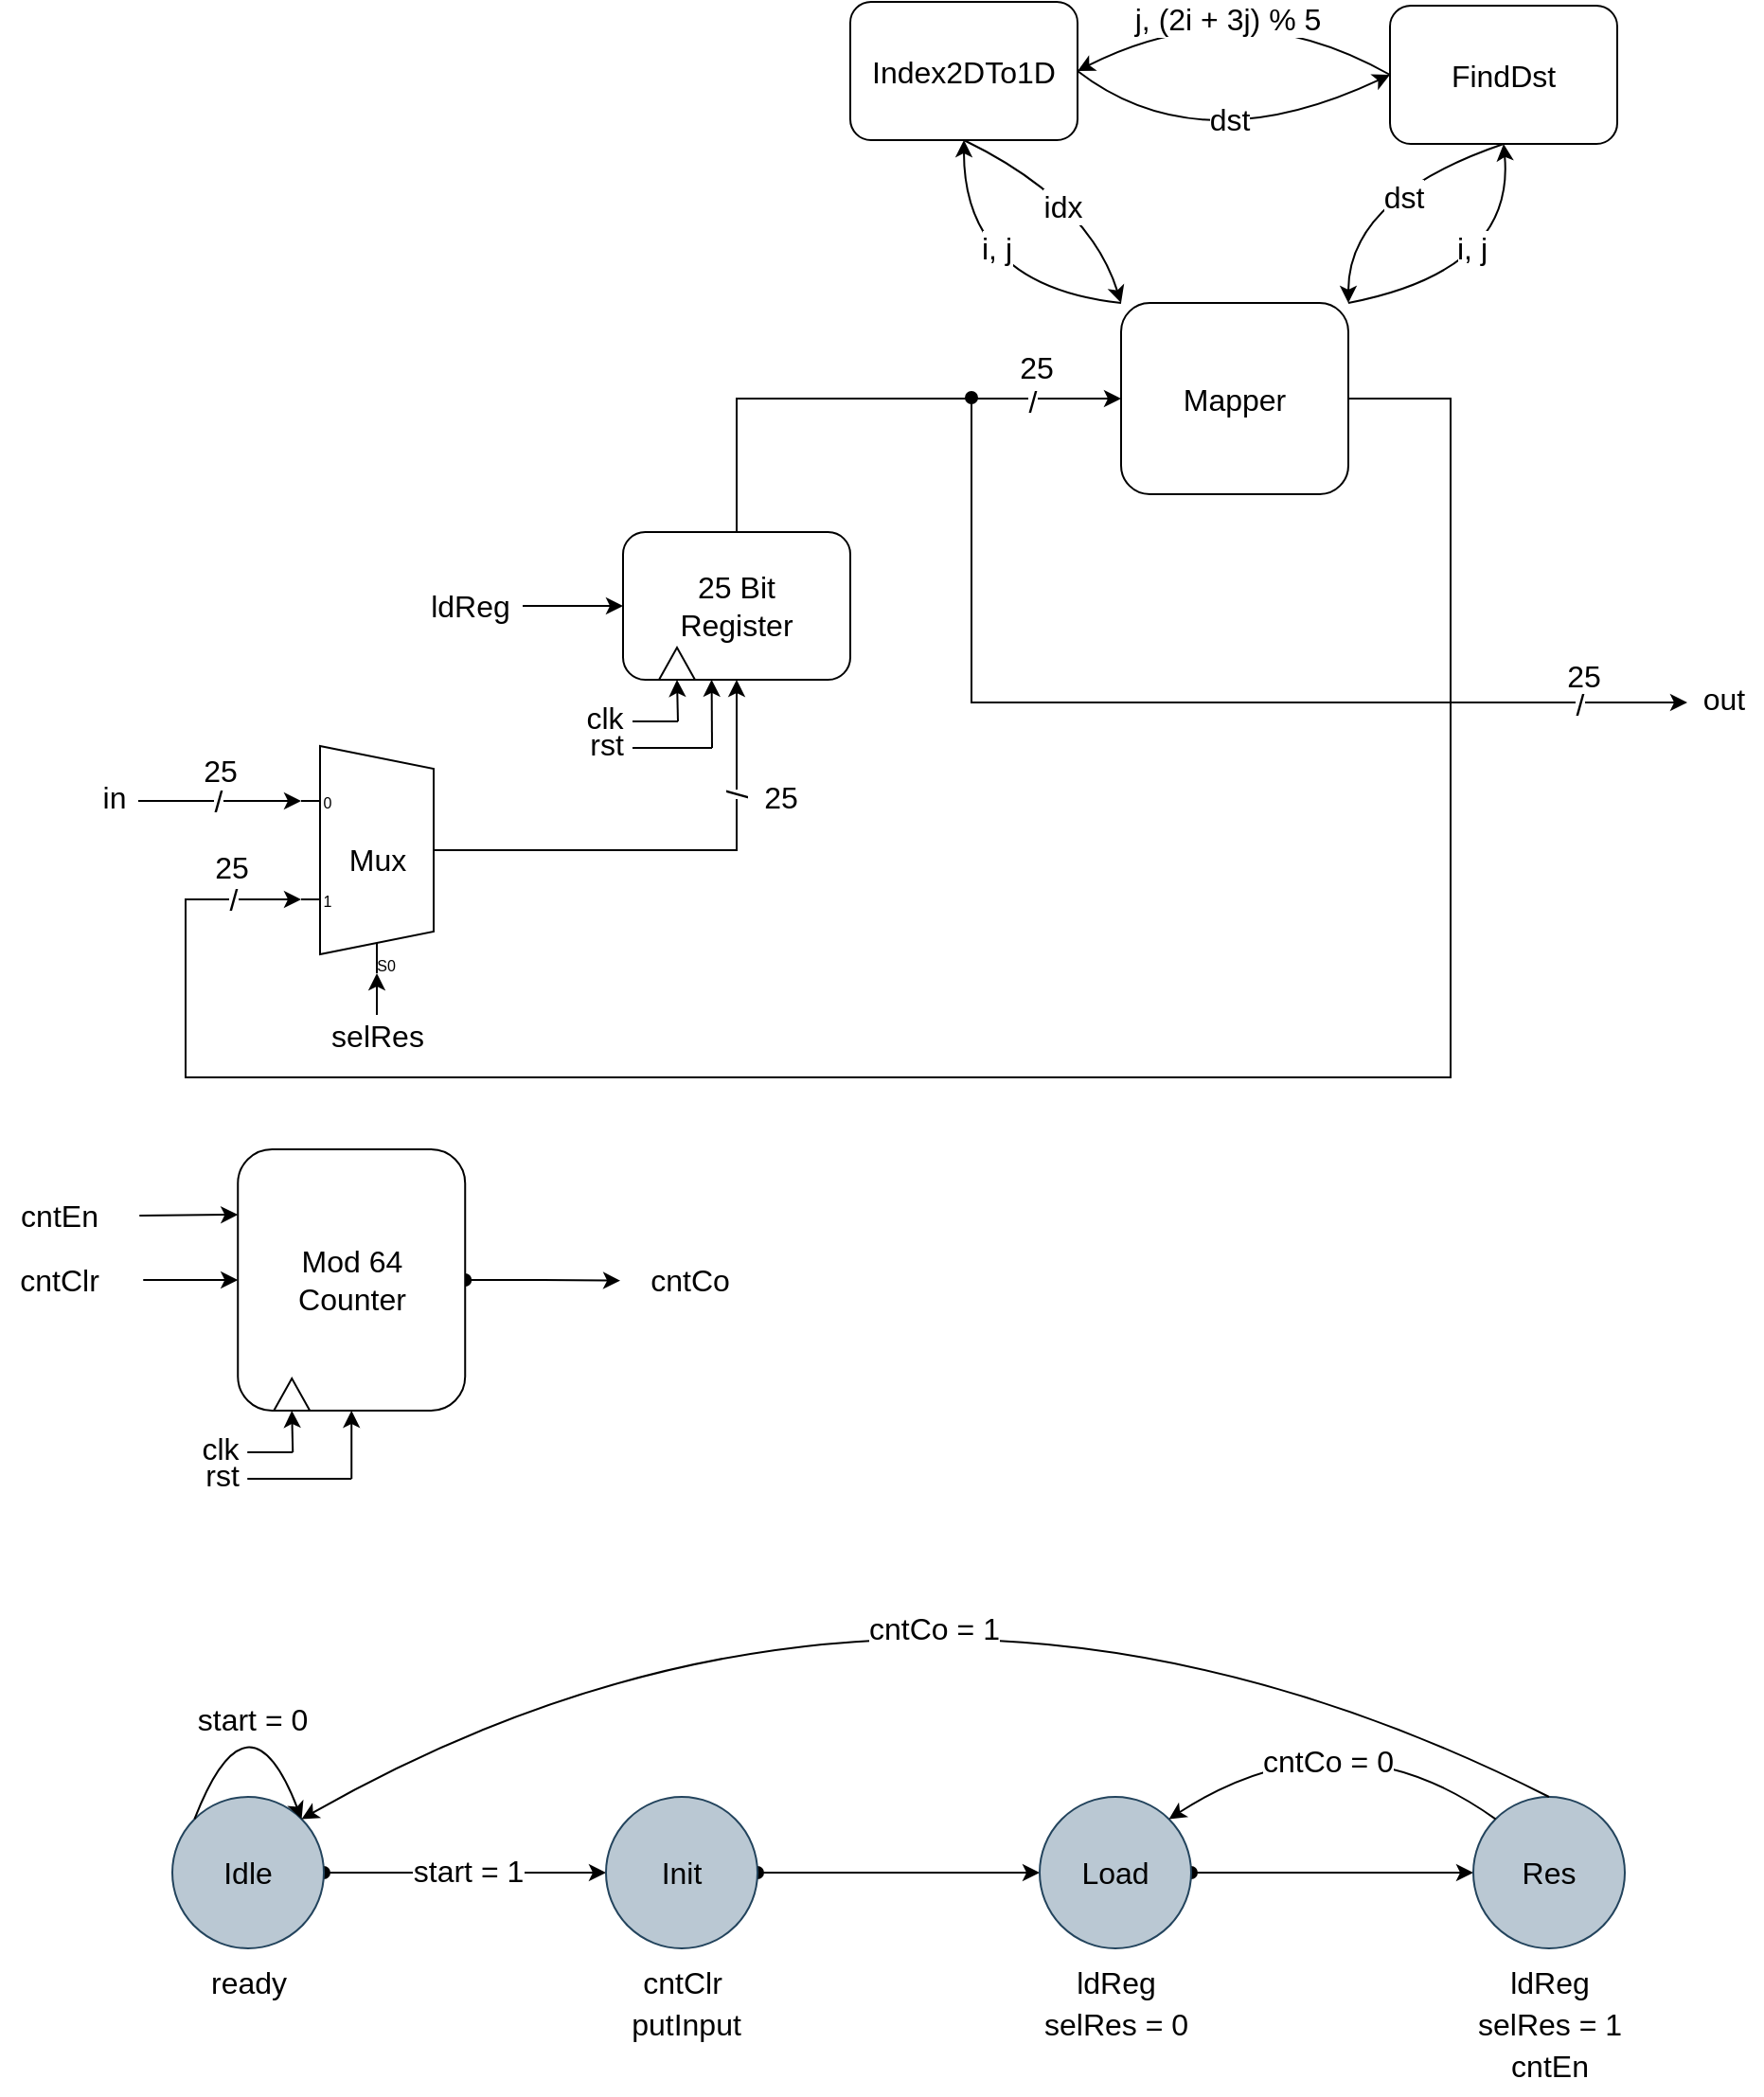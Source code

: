 <mxfile version="20.8.10" type="device"><diagram name="Page-1" id="tphvAxMxWx3iUPVhw0sr"><mxGraphModel dx="1235" dy="731" grid="0" gridSize="10" guides="1" tooltips="1" connect="1" arrows="1" fold="1" page="1" pageScale="1" pageWidth="1100" pageHeight="1700" math="1" shadow="0"><root><mxCell id="0"/><mxCell id="1" parent="0"/><mxCell id="GRR2Wr70TwKXzPDTEdlM-90" style="edgeStyle=orthogonalEdgeStyle;rounded=0;orthogonalLoop=1;jettySize=auto;html=1;exitX=1;exitY=0.5;exitDx=0;exitDy=0;entryX=0;entryY=0.5;entryDx=0;entryDy=0;fontSize=16;startArrow=oval;startFill=1;endArrow=classic;endFill=1;endSize=6;" edge="1" parent="1" source="pJQEHrgMulMxvRUhCJdg-72" target="GRR2Wr70TwKXzPDTEdlM-89"><mxGeometry relative="1" as="geometry"/></mxCell><mxCell id="GRR2Wr70TwKXzPDTEdlM-91" value="start = 1" style="edgeLabel;html=1;align=center;verticalAlign=middle;resizable=0;points=[];fontSize=16;" vertex="1" connectable="0" parent="GRR2Wr70TwKXzPDTEdlM-90"><mxGeometry x="0.181" y="-2" relative="1" as="geometry"><mxPoint x="-12" y="-3" as="offset"/></mxGeometry></mxCell><mxCell id="pJQEHrgMulMxvRUhCJdg-72" value="Idle" style="ellipse;whiteSpace=wrap;html=1;aspect=fixed;fontSize=16;fillColor=#bac8d3;strokeColor=#23445d;" parent="1" vertex="1"><mxGeometry x="168" y="976" width="80" height="80" as="geometry"/></mxCell><mxCell id="GRR2Wr70TwKXzPDTEdlM-34" style="edgeStyle=orthogonalEdgeStyle;rounded=0;orthogonalLoop=1;jettySize=auto;html=1;exitX=1;exitY=0.5;exitDx=0;exitDy=-5;exitPerimeter=0;entryX=0.5;entryY=1;entryDx=0;entryDy=0;fontSize=16;endArrow=classic;endFill=1;endSize=6;" edge="1" parent="1" source="GRR2Wr70TwKXzPDTEdlM-14" target="GRR2Wr70TwKXzPDTEdlM-21"><mxGeometry relative="1" as="geometry"/></mxCell><mxCell id="GRR2Wr70TwKXzPDTEdlM-35" value="/" style="edgeLabel;html=1;align=center;verticalAlign=middle;resizable=0;points=[];fontSize=16;rotation=90;" vertex="1" connectable="0" parent="GRR2Wr70TwKXzPDTEdlM-34"><mxGeometry x="0.506" y="-1" relative="1" as="geometry"><mxPoint as="offset"/></mxGeometry></mxCell><mxCell id="GRR2Wr70TwKXzPDTEdlM-14" value="Mux" style="shadow=0;dashed=0;align=center;html=1;strokeWidth=1;shape=mxgraph.electrical.abstract.mux2;labelBackgroundColor=default;fontSize=16;" vertex="1" parent="1"><mxGeometry x="236" y="421" width="80" height="120" as="geometry"/></mxCell><mxCell id="GRR2Wr70TwKXzPDTEdlM-15" value="" style="endArrow=classic;html=1;rounded=0;fontSize=16;endSize=6;entryX=0.375;entryY=1;entryDx=10;entryDy=0;entryPerimeter=0;" edge="1" parent="1" target="GRR2Wr70TwKXzPDTEdlM-14"><mxGeometry width="50" height="50" relative="1" as="geometry"><mxPoint x="276" y="563" as="sourcePoint"/><mxPoint x="470" y="540" as="targetPoint"/></mxGeometry></mxCell><mxCell id="GRR2Wr70TwKXzPDTEdlM-16" value="selRes" style="text;html=1;align=center;verticalAlign=middle;resizable=0;points=[];autosize=1;strokeColor=none;fillColor=none;fontSize=16;" vertex="1" parent="1"><mxGeometry x="242.5" y="558" width="67" height="31" as="geometry"/></mxCell><mxCell id="GRR2Wr70TwKXzPDTEdlM-17" value="" style="endArrow=classic;html=1;rounded=0;fontSize=16;endSize=6;entryX=0;entryY=0.217;entryDx=0;entryDy=3;entryPerimeter=0;" edge="1" parent="1" target="GRR2Wr70TwKXzPDTEdlM-14"><mxGeometry width="50" height="50" relative="1" as="geometry"><mxPoint x="150" y="450" as="sourcePoint"/><mxPoint x="261" y="438" as="targetPoint"/></mxGeometry></mxCell><mxCell id="GRR2Wr70TwKXzPDTEdlM-18" value="/" style="edgeLabel;html=1;align=center;verticalAlign=middle;resizable=0;points=[];fontSize=16;" vertex="1" connectable="0" parent="GRR2Wr70TwKXzPDTEdlM-17"><mxGeometry x="0.205" y="-2" relative="1" as="geometry"><mxPoint x="-10" y="-2" as="offset"/></mxGeometry></mxCell><mxCell id="GRR2Wr70TwKXzPDTEdlM-19" value="25" style="text;html=1;align=center;verticalAlign=middle;resizable=0;points=[];autosize=1;strokeColor=none;fillColor=none;fontSize=16;" vertex="1" parent="1"><mxGeometry x="175" y="418" width="36" height="31" as="geometry"/></mxCell><mxCell id="GRR2Wr70TwKXzPDTEdlM-20" value="in" style="text;html=1;align=center;verticalAlign=middle;resizable=0;points=[];autosize=1;strokeColor=none;fillColor=none;fontSize=16;" vertex="1" parent="1"><mxGeometry x="122" y="432" width="30" height="31" as="geometry"/></mxCell><mxCell id="GRR2Wr70TwKXzPDTEdlM-41" style="edgeStyle=orthogonalEdgeStyle;rounded=0;orthogonalLoop=1;jettySize=auto;html=1;exitX=0.5;exitY=0;exitDx=0;exitDy=0;entryX=0;entryY=0.5;entryDx=0;entryDy=0;fontSize=16;endArrow=classic;endFill=1;endSize=6;" edge="1" parent="1" source="GRR2Wr70TwKXzPDTEdlM-21" target="GRR2Wr70TwKXzPDTEdlM-39"><mxGeometry relative="1" as="geometry"/></mxCell><mxCell id="GRR2Wr70TwKXzPDTEdlM-42" value="/" style="edgeLabel;html=1;align=center;verticalAlign=middle;resizable=0;points=[];fontSize=16;" vertex="1" connectable="0" parent="GRR2Wr70TwKXzPDTEdlM-41"><mxGeometry x="0.651" y="-1" relative="1" as="geometry"><mxPoint as="offset"/></mxGeometry></mxCell><mxCell id="GRR2Wr70TwKXzPDTEdlM-21" value="&lt;font style=&quot;font-size: 16px;&quot;&gt;25 Bit&lt;br&gt;Register&lt;br&gt;&lt;/font&gt;" style="rounded=1;whiteSpace=wrap;html=1;" vertex="1" parent="1"><mxGeometry x="406" y="308" width="120" height="78" as="geometry"/></mxCell><mxCell id="GRR2Wr70TwKXzPDTEdlM-22" value="" style="triangle;whiteSpace=wrap;html=1;fontSize=16;rotation=-90;" vertex="1" parent="1"><mxGeometry x="426" y="368" width="17" height="19" as="geometry"/></mxCell><mxCell id="GRR2Wr70TwKXzPDTEdlM-23" value="" style="endArrow=classic;html=1;rounded=0;fontSize=16;entryX=0;entryY=0.5;entryDx=0;entryDy=0;" edge="1" parent="1" target="GRR2Wr70TwKXzPDTEdlM-22"><mxGeometry width="50" height="50" relative="1" as="geometry"><mxPoint x="435.0" y="408" as="sourcePoint"/><mxPoint x="664" y="437" as="targetPoint"/></mxGeometry></mxCell><mxCell id="GRR2Wr70TwKXzPDTEdlM-24" value="" style="endArrow=none;html=1;rounded=0;fontSize=16;" edge="1" parent="1"><mxGeometry width="50" height="50" relative="1" as="geometry"><mxPoint x="411" y="408" as="sourcePoint"/><mxPoint x="435.0" y="408" as="targetPoint"/></mxGeometry></mxCell><mxCell id="GRR2Wr70TwKXzPDTEdlM-25" value="" style="endArrow=classic;html=1;rounded=0;fontSize=16;entryX=0.39;entryY=0.999;entryDx=0;entryDy=0;entryPerimeter=0;" edge="1" parent="1" target="GRR2Wr70TwKXzPDTEdlM-21"><mxGeometry width="50" height="50" relative="1" as="geometry"><mxPoint x="453" y="422" as="sourcePoint"/><mxPoint x="459" y="409" as="targetPoint"/></mxGeometry></mxCell><mxCell id="GRR2Wr70TwKXzPDTEdlM-26" value="" style="endArrow=none;html=1;rounded=0;fontSize=16;" edge="1" parent="1"><mxGeometry width="50" height="50" relative="1" as="geometry"><mxPoint x="411" y="422" as="sourcePoint"/><mxPoint x="453" y="422" as="targetPoint"/></mxGeometry></mxCell><mxCell id="GRR2Wr70TwKXzPDTEdlM-27" value="clk" style="text;html=1;align=center;verticalAlign=middle;resizable=0;points=[];autosize=1;strokeColor=none;fillColor=none;fontSize=16;" vertex="1" parent="1"><mxGeometry x="377" y="390" width="38" height="31" as="geometry"/></mxCell><mxCell id="GRR2Wr70TwKXzPDTEdlM-28" value="rst" style="text;html=1;align=center;verticalAlign=middle;resizable=0;points=[];autosize=1;strokeColor=none;fillColor=none;fontSize=16;" vertex="1" parent="1"><mxGeometry x="379" y="404" width="36" height="31" as="geometry"/></mxCell><mxCell id="GRR2Wr70TwKXzPDTEdlM-36" value="25" style="text;html=1;align=center;verticalAlign=middle;resizable=0;points=[];autosize=1;strokeColor=none;fillColor=none;fontSize=16;" vertex="1" parent="1"><mxGeometry x="471" y="432" width="36" height="31" as="geometry"/></mxCell><mxCell id="GRR2Wr70TwKXzPDTEdlM-37" value="" style="endArrow=classic;html=1;rounded=0;fontSize=16;endSize=6;entryX=0;entryY=0.5;entryDx=0;entryDy=0;" edge="1" parent="1" target="GRR2Wr70TwKXzPDTEdlM-21"><mxGeometry width="50" height="50" relative="1" as="geometry"><mxPoint x="353" y="347" as="sourcePoint"/><mxPoint x="647" y="359" as="targetPoint"/></mxGeometry></mxCell><mxCell id="GRR2Wr70TwKXzPDTEdlM-38" value="ldReg" style="text;html=1;align=center;verticalAlign=middle;resizable=0;points=[];autosize=1;strokeColor=none;fillColor=none;fontSize=16;" vertex="1" parent="1"><mxGeometry x="295" y="331.5" width="60" height="31" as="geometry"/></mxCell><mxCell id="GRR2Wr70TwKXzPDTEdlM-59" style="edgeStyle=orthogonalEdgeStyle;rounded=0;orthogonalLoop=1;jettySize=auto;html=1;exitX=1;exitY=0.5;exitDx=0;exitDy=0;entryX=0;entryY=0.65;entryDx=0;entryDy=3;entryPerimeter=0;fontSize=16;endArrow=classic;endFill=1;endSize=6;" edge="1" parent="1" source="GRR2Wr70TwKXzPDTEdlM-39" target="GRR2Wr70TwKXzPDTEdlM-14"><mxGeometry relative="1" as="geometry"><Array as="points"><mxPoint x="843" y="237"/><mxPoint x="843" y="596"/><mxPoint x="175" y="596"/><mxPoint x="175" y="502"/></Array></mxGeometry></mxCell><mxCell id="GRR2Wr70TwKXzPDTEdlM-60" value="/" style="edgeLabel;html=1;align=center;verticalAlign=middle;resizable=0;points=[];fontSize=16;" vertex="1" connectable="0" parent="GRR2Wr70TwKXzPDTEdlM-59"><mxGeometry x="0.931" relative="1" as="geometry"><mxPoint x="6" as="offset"/></mxGeometry></mxCell><mxCell id="GRR2Wr70TwKXzPDTEdlM-39" value="&lt;font style=&quot;font-size: 16px;&quot;&gt;Mapper&lt;br&gt;&lt;/font&gt;" style="rounded=1;whiteSpace=wrap;html=1;" vertex="1" parent="1"><mxGeometry x="669" y="187" width="120" height="101" as="geometry"/></mxCell><mxCell id="GRR2Wr70TwKXzPDTEdlM-43" value="25" style="text;html=1;align=center;verticalAlign=middle;resizable=0;points=[];autosize=1;strokeColor=none;fillColor=none;fontSize=16;" vertex="1" parent="1"><mxGeometry x="606" y="205" width="36" height="31" as="geometry"/></mxCell><mxCell id="GRR2Wr70TwKXzPDTEdlM-44" value="&lt;font style=&quot;font-size: 16px;&quot;&gt;Index2DTo1D&lt;br&gt;&lt;/font&gt;" style="rounded=1;whiteSpace=wrap;html=1;" vertex="1" parent="1"><mxGeometry x="526" y="28" width="120" height="73" as="geometry"/></mxCell><mxCell id="GRR2Wr70TwKXzPDTEdlM-45" value="&lt;font style=&quot;font-size: 16px;&quot;&gt;FindDst&lt;br&gt;&lt;/font&gt;" style="rounded=1;whiteSpace=wrap;html=1;" vertex="1" parent="1"><mxGeometry x="811" y="30" width="120" height="73" as="geometry"/></mxCell><mxCell id="GRR2Wr70TwKXzPDTEdlM-46" value="" style="curved=1;endArrow=classic;html=1;rounded=0;fontSize=16;endSize=6;exitX=1;exitY=0.5;exitDx=0;exitDy=0;entryX=0;entryY=0.5;entryDx=0;entryDy=0;" edge="1" parent="1" source="GRR2Wr70TwKXzPDTEdlM-44" target="GRR2Wr70TwKXzPDTEdlM-45"><mxGeometry width="50" height="50" relative="1" as="geometry"><mxPoint x="597" y="219" as="sourcePoint"/><mxPoint x="647" y="169" as="targetPoint"/><Array as="points"><mxPoint x="710" y="114"/></Array></mxGeometry></mxCell><mxCell id="GRR2Wr70TwKXzPDTEdlM-47" value="dst" style="edgeLabel;html=1;align=center;verticalAlign=middle;resizable=0;points=[];fontSize=16;" vertex="1" connectable="0" parent="GRR2Wr70TwKXzPDTEdlM-46"><mxGeometry x="0.085" y="14" relative="1" as="geometry"><mxPoint y="-2" as="offset"/></mxGeometry></mxCell><mxCell id="GRR2Wr70TwKXzPDTEdlM-48" value="" style="curved=1;endArrow=classic;html=1;rounded=0;fontSize=16;endSize=6;exitX=0;exitY=0.5;exitDx=0;exitDy=0;entryX=1;entryY=0.5;entryDx=0;entryDy=0;" edge="1" parent="1" source="GRR2Wr70TwKXzPDTEdlM-45" target="GRR2Wr70TwKXzPDTEdlM-44"><mxGeometry width="50" height="50" relative="1" as="geometry"><mxPoint x="597" y="219" as="sourcePoint"/><mxPoint x="647" y="169" as="targetPoint"/><Array as="points"><mxPoint x="731" y="21"/></Array></mxGeometry></mxCell><mxCell id="GRR2Wr70TwKXzPDTEdlM-50" value="j, (2i + 3j) % 5" style="edgeLabel;html=1;align=center;verticalAlign=middle;resizable=0;points=[];fontSize=16;" vertex="1" connectable="0" parent="GRR2Wr70TwKXzPDTEdlM-48"><mxGeometry x="-0.122" y="18" relative="1" as="geometry"><mxPoint x="-6" y="-5" as="offset"/></mxGeometry></mxCell><mxCell id="GRR2Wr70TwKXzPDTEdlM-51" value="" style="curved=1;endArrow=classic;html=1;rounded=0;fontSize=16;endSize=6;entryX=0.5;entryY=1;entryDx=0;entryDy=0;exitX=0;exitY=0;exitDx=0;exitDy=0;" edge="1" parent="1" source="GRR2Wr70TwKXzPDTEdlM-39" target="GRR2Wr70TwKXzPDTEdlM-44"><mxGeometry width="50" height="50" relative="1" as="geometry"><mxPoint x="597" y="219" as="sourcePoint"/><mxPoint x="647" y="169" as="targetPoint"/><Array as="points"><mxPoint x="586" y="178"/></Array></mxGeometry></mxCell><mxCell id="GRR2Wr70TwKXzPDTEdlM-52" value="i, j" style="edgeLabel;html=1;align=center;verticalAlign=middle;resizable=0;points=[];fontSize=16;" vertex="1" connectable="0" parent="GRR2Wr70TwKXzPDTEdlM-51"><mxGeometry x="0.277" y="-15" relative="1" as="geometry"><mxPoint x="2" y="-1" as="offset"/></mxGeometry></mxCell><mxCell id="GRR2Wr70TwKXzPDTEdlM-53" value="" style="curved=1;endArrow=classic;html=1;rounded=0;fontSize=16;endSize=6;exitX=1;exitY=0;exitDx=0;exitDy=0;entryX=0.5;entryY=1;entryDx=0;entryDy=0;" edge="1" parent="1" source="GRR2Wr70TwKXzPDTEdlM-39" target="GRR2Wr70TwKXzPDTEdlM-45"><mxGeometry width="50" height="50" relative="1" as="geometry"><mxPoint x="597" y="219" as="sourcePoint"/><mxPoint x="647" y="169" as="targetPoint"/><Array as="points"><mxPoint x="877" y="170"/></Array></mxGeometry></mxCell><mxCell id="GRR2Wr70TwKXzPDTEdlM-54" value="i, j" style="edgeLabel;html=1;align=center;verticalAlign=middle;resizable=0;points=[];fontSize=16;" vertex="1" connectable="0" parent="GRR2Wr70TwKXzPDTEdlM-53"><mxGeometry x="0.328" y="16" relative="1" as="geometry"><mxPoint x="-6" y="1" as="offset"/></mxGeometry></mxCell><mxCell id="GRR2Wr70TwKXzPDTEdlM-55" value="" style="curved=1;endArrow=classic;html=1;rounded=0;fontSize=16;endSize=6;exitX=0.5;exitY=1;exitDx=0;exitDy=0;entryX=0;entryY=0;entryDx=0;entryDy=0;" edge="1" parent="1" source="GRR2Wr70TwKXzPDTEdlM-44" target="GRR2Wr70TwKXzPDTEdlM-39"><mxGeometry width="50" height="50" relative="1" as="geometry"><mxPoint x="597" y="219" as="sourcePoint"/><mxPoint x="647" y="169" as="targetPoint"/><Array as="points"><mxPoint x="652" y="133"/></Array></mxGeometry></mxCell><mxCell id="GRR2Wr70TwKXzPDTEdlM-56" value="idx" style="edgeLabel;html=1;align=center;verticalAlign=middle;resizable=0;points=[];fontSize=16;" vertex="1" connectable="0" parent="GRR2Wr70TwKXzPDTEdlM-55"><mxGeometry x="-0.043" y="-6" relative="1" as="geometry"><mxPoint x="-1" y="2" as="offset"/></mxGeometry></mxCell><mxCell id="GRR2Wr70TwKXzPDTEdlM-57" value="" style="curved=1;endArrow=classic;html=1;rounded=0;fontSize=16;endSize=6;exitX=0.5;exitY=1;exitDx=0;exitDy=0;entryX=1;entryY=0;entryDx=0;entryDy=0;" edge="1" parent="1" source="GRR2Wr70TwKXzPDTEdlM-45" target="GRR2Wr70TwKXzPDTEdlM-39"><mxGeometry width="50" height="50" relative="1" as="geometry"><mxPoint x="597" y="219" as="sourcePoint"/><mxPoint x="647" y="169" as="targetPoint"/><Array as="points"><mxPoint x="789" y="131"/></Array></mxGeometry></mxCell><mxCell id="GRR2Wr70TwKXzPDTEdlM-58" value="dst" style="edgeLabel;html=1;align=center;verticalAlign=middle;resizable=0;points=[];fontSize=16;" vertex="1" connectable="0" parent="GRR2Wr70TwKXzPDTEdlM-57"><mxGeometry x="-0.146" y="8" relative="1" as="geometry"><mxPoint x="2" as="offset"/></mxGeometry></mxCell><mxCell id="GRR2Wr70TwKXzPDTEdlM-61" value="25" style="text;html=1;align=center;verticalAlign=middle;resizable=0;points=[];autosize=1;strokeColor=none;fillColor=none;fontSize=16;" vertex="1" parent="1"><mxGeometry x="181" y="469" width="36" height="31" as="geometry"/></mxCell><mxCell id="GRR2Wr70TwKXzPDTEdlM-62" value="" style="endArrow=classic;html=1;rounded=0;fontSize=16;endSize=6;startArrow=oval;startFill=1;edgeStyle=orthogonalEdgeStyle;" edge="1" parent="1"><mxGeometry width="50" height="50" relative="1" as="geometry"><mxPoint x="590" y="237" as="sourcePoint"/><mxPoint x="968" y="398" as="targetPoint"/><Array as="points"><mxPoint x="590" y="341"/><mxPoint x="590" y="341"/></Array></mxGeometry></mxCell><mxCell id="GRR2Wr70TwKXzPDTEdlM-63" value="/" style="edgeLabel;html=1;align=center;verticalAlign=middle;resizable=0;points=[];fontSize=16;" vertex="1" connectable="0" parent="GRR2Wr70TwKXzPDTEdlM-62"><mxGeometry x="0.792" y="-1" relative="1" as="geometry"><mxPoint x="-1" as="offset"/></mxGeometry></mxCell><mxCell id="GRR2Wr70TwKXzPDTEdlM-64" value="25" style="text;html=1;align=center;verticalAlign=middle;resizable=0;points=[];autosize=1;strokeColor=none;fillColor=none;fontSize=16;" vertex="1" parent="1"><mxGeometry x="895" y="368" width="36" height="31" as="geometry"/></mxCell><mxCell id="GRR2Wr70TwKXzPDTEdlM-65" value="out" style="text;html=1;align=center;verticalAlign=middle;resizable=0;points=[];autosize=1;strokeColor=none;fillColor=none;fontSize=16;" vertex="1" parent="1"><mxGeometry x="967" y="380" width="40" height="31" as="geometry"/></mxCell><mxCell id="GRR2Wr70TwKXzPDTEdlM-80" style="edgeStyle=orthogonalEdgeStyle;rounded=0;orthogonalLoop=1;jettySize=auto;html=1;exitX=1;exitY=0.5;exitDx=0;exitDy=0;fontSize=16;startArrow=oval;startFill=1;endArrow=classic;endFill=1;endSize=6;" edge="1" parent="1" source="GRR2Wr70TwKXzPDTEdlM-68"><mxGeometry relative="1" as="geometry"><mxPoint x="404.529" y="703.353" as="targetPoint"/></mxGeometry></mxCell><mxCell id="GRR2Wr70TwKXzPDTEdlM-68" value="&lt;font style=&quot;font-size: 16px;&quot;&gt;Mod 64&lt;br&gt;Counter&lt;br&gt;&lt;/font&gt;" style="rounded=1;whiteSpace=wrap;html=1;" vertex="1" parent="1"><mxGeometry x="202.62" y="634" width="120" height="138" as="geometry"/></mxCell><mxCell id="GRR2Wr70TwKXzPDTEdlM-69" value="" style="triangle;whiteSpace=wrap;html=1;fontSize=16;rotation=-90;" vertex="1" parent="1"><mxGeometry x="222.62" y="754" width="17" height="19" as="geometry"/></mxCell><mxCell id="GRR2Wr70TwKXzPDTEdlM-70" value="" style="endArrow=classic;html=1;rounded=0;fontSize=16;entryX=0;entryY=0.5;entryDx=0;entryDy=0;" edge="1" parent="1" target="GRR2Wr70TwKXzPDTEdlM-69"><mxGeometry width="50" height="50" relative="1" as="geometry"><mxPoint x="231.62" y="794" as="sourcePoint"/><mxPoint x="460.62" y="823" as="targetPoint"/></mxGeometry></mxCell><mxCell id="GRR2Wr70TwKXzPDTEdlM-71" value="" style="endArrow=none;html=1;rounded=0;fontSize=16;" edge="1" parent="1"><mxGeometry width="50" height="50" relative="1" as="geometry"><mxPoint x="207.62" y="794" as="sourcePoint"/><mxPoint x="231.62" y="794" as="targetPoint"/></mxGeometry></mxCell><mxCell id="GRR2Wr70TwKXzPDTEdlM-72" value="" style="endArrow=classic;html=1;rounded=0;fontSize=16;entryX=0.5;entryY=1;entryDx=0;entryDy=0;" edge="1" parent="1" target="GRR2Wr70TwKXzPDTEdlM-68"><mxGeometry width="50" height="50" relative="1" as="geometry"><mxPoint x="262.62" y="808" as="sourcePoint"/><mxPoint x="255.62" y="795" as="targetPoint"/></mxGeometry></mxCell><mxCell id="GRR2Wr70TwKXzPDTEdlM-73" value="" style="endArrow=none;html=1;rounded=0;fontSize=16;" edge="1" parent="1"><mxGeometry width="50" height="50" relative="1" as="geometry"><mxPoint x="207.62" y="808" as="sourcePoint"/><mxPoint x="262.62" y="808" as="targetPoint"/></mxGeometry></mxCell><mxCell id="GRR2Wr70TwKXzPDTEdlM-74" value="clk" style="text;html=1;align=center;verticalAlign=middle;resizable=0;points=[];autosize=1;strokeColor=none;fillColor=none;fontSize=16;" vertex="1" parent="1"><mxGeometry x="173.62" y="776" width="38" height="31" as="geometry"/></mxCell><mxCell id="GRR2Wr70TwKXzPDTEdlM-75" value="rst" style="text;html=1;align=center;verticalAlign=middle;resizable=0;points=[];autosize=1;strokeColor=none;fillColor=none;fontSize=16;" vertex="1" parent="1"><mxGeometry x="175.62" y="790" width="36" height="31" as="geometry"/></mxCell><mxCell id="GRR2Wr70TwKXzPDTEdlM-76" value="" style="endArrow=classic;html=1;rounded=0;fontSize=16;entryX=0;entryY=0.25;entryDx=0;entryDy=0;" edge="1" parent="1" target="GRR2Wr70TwKXzPDTEdlM-68"><mxGeometry width="50" height="50" relative="1" as="geometry"><mxPoint x="150.62" y="669.0" as="sourcePoint"/><mxPoint x="529.62" y="830" as="targetPoint"/></mxGeometry></mxCell><mxCell id="GRR2Wr70TwKXzPDTEdlM-77" value="" style="endArrow=classic;html=1;rounded=0;fontSize=16;entryX=0;entryY=0.5;entryDx=0;entryDy=0;" edge="1" parent="1" target="GRR2Wr70TwKXzPDTEdlM-68"><mxGeometry width="50" height="50" relative="1" as="geometry"><mxPoint x="152.62" y="703" as="sourcePoint"/><mxPoint x="286.62" y="741" as="targetPoint"/></mxGeometry></mxCell><mxCell id="GRR2Wr70TwKXzPDTEdlM-78" value="cntEn" style="text;html=1;align=center;verticalAlign=middle;resizable=0;points=[];autosize=1;strokeColor=none;fillColor=none;fontSize=16;" vertex="1" parent="1"><mxGeometry x="78.62" y="653" width="59" height="31" as="geometry"/></mxCell><mxCell id="GRR2Wr70TwKXzPDTEdlM-79" value="cntClr" style="text;html=1;align=center;verticalAlign=middle;resizable=0;points=[];autosize=1;strokeColor=none;fillColor=none;fontSize=16;" vertex="1" parent="1"><mxGeometry x="77.62" y="687.5" width="60" height="31" as="geometry"/></mxCell><mxCell id="GRR2Wr70TwKXzPDTEdlM-81" value="cntCo" style="text;html=1;align=center;verticalAlign=middle;resizable=0;points=[];autosize=1;strokeColor=none;fillColor=none;fontSize=16;" vertex="1" parent="1"><mxGeometry x="411" y="687.5" width="60" height="31" as="geometry"/></mxCell><mxCell id="GRR2Wr70TwKXzPDTEdlM-82" value="ready" style="text;html=1;align=center;verticalAlign=middle;resizable=0;points=[];autosize=1;strokeColor=none;fillColor=none;fontSize=16;" vertex="1" parent="1"><mxGeometry x="179" y="1058" width="58" height="31" as="geometry"/></mxCell><mxCell id="GRR2Wr70TwKXzPDTEdlM-83" value="" style="curved=1;endArrow=classic;html=1;rounded=0;fontSize=16;endSize=6;exitX=0;exitY=0;exitDx=0;exitDy=0;entryX=1;entryY=0;entryDx=0;entryDy=0;" edge="1" parent="1" source="pJQEHrgMulMxvRUhCJdg-72" target="pJQEHrgMulMxvRUhCJdg-72"><mxGeometry width="50" height="50" relative="1" as="geometry"><mxPoint x="619" y="1086" as="sourcePoint"/><mxPoint x="669" y="1036" as="targetPoint"/><Array as="points"><mxPoint x="208" y="915"/></Array></mxGeometry></mxCell><mxCell id="GRR2Wr70TwKXzPDTEdlM-88" value="start = 0" style="text;html=1;align=center;verticalAlign=middle;resizable=0;points=[];autosize=1;strokeColor=none;fillColor=none;fontSize=16;" vertex="1" parent="1"><mxGeometry x="172" y="919" width="76" height="31" as="geometry"/></mxCell><mxCell id="GRR2Wr70TwKXzPDTEdlM-95" style="edgeStyle=orthogonalEdgeStyle;rounded=0;orthogonalLoop=1;jettySize=auto;html=1;exitX=1;exitY=0.5;exitDx=0;exitDy=0;entryX=0;entryY=0.5;entryDx=0;entryDy=0;fontSize=16;startArrow=oval;startFill=1;endArrow=classic;endFill=1;endSize=6;" edge="1" parent="1" source="GRR2Wr70TwKXzPDTEdlM-89" target="GRR2Wr70TwKXzPDTEdlM-94"><mxGeometry relative="1" as="geometry"/></mxCell><mxCell id="GRR2Wr70TwKXzPDTEdlM-89" value="Init" style="ellipse;whiteSpace=wrap;html=1;aspect=fixed;fontSize=16;fillColor=#bac8d3;strokeColor=#23445d;" vertex="1" parent="1"><mxGeometry x="397" y="976" width="80" height="80" as="geometry"/></mxCell><mxCell id="GRR2Wr70TwKXzPDTEdlM-92" value="cntClr" style="text;html=1;align=center;verticalAlign=middle;resizable=0;points=[];autosize=1;strokeColor=none;fillColor=none;fontSize=16;" vertex="1" parent="1"><mxGeometry x="407" y="1058" width="60" height="31" as="geometry"/></mxCell><mxCell id="GRR2Wr70TwKXzPDTEdlM-93" value="putInput" style="text;html=1;align=center;verticalAlign=middle;resizable=0;points=[];autosize=1;strokeColor=none;fillColor=none;fontSize=16;" vertex="1" parent="1"><mxGeometry x="401" y="1080" width="76" height="31" as="geometry"/></mxCell><mxCell id="GRR2Wr70TwKXzPDTEdlM-99" style="edgeStyle=orthogonalEdgeStyle;rounded=0;orthogonalLoop=1;jettySize=auto;html=1;exitX=1;exitY=0.5;exitDx=0;exitDy=0;entryX=0;entryY=0.5;entryDx=0;entryDy=0;fontSize=16;startArrow=oval;startFill=1;endArrow=classic;endFill=1;endSize=6;" edge="1" parent="1" source="GRR2Wr70TwKXzPDTEdlM-94" target="GRR2Wr70TwKXzPDTEdlM-98"><mxGeometry relative="1" as="geometry"/></mxCell><mxCell id="GRR2Wr70TwKXzPDTEdlM-94" value="Load" style="ellipse;whiteSpace=wrap;html=1;aspect=fixed;fontSize=16;fillColor=#bac8d3;strokeColor=#23445d;" vertex="1" parent="1"><mxGeometry x="626" y="976" width="80" height="80" as="geometry"/></mxCell><mxCell id="GRR2Wr70TwKXzPDTEdlM-96" value="ldReg" style="text;html=1;align=center;verticalAlign=middle;resizable=0;points=[];autosize=1;strokeColor=none;fillColor=none;fontSize=16;" vertex="1" parent="1"><mxGeometry x="636" y="1058" width="60" height="31" as="geometry"/></mxCell><mxCell id="GRR2Wr70TwKXzPDTEdlM-97" value="selRes = 0" style="text;html=1;align=center;verticalAlign=middle;resizable=0;points=[];autosize=1;strokeColor=none;fillColor=none;fontSize=16;" vertex="1" parent="1"><mxGeometry x="619" y="1080" width="94" height="31" as="geometry"/></mxCell><mxCell id="GRR2Wr70TwKXzPDTEdlM-98" value="Res" style="ellipse;whiteSpace=wrap;html=1;aspect=fixed;fontSize=16;fillColor=#bac8d3;strokeColor=#23445d;" vertex="1" parent="1"><mxGeometry x="855" y="976" width="80" height="80" as="geometry"/></mxCell><mxCell id="GRR2Wr70TwKXzPDTEdlM-100" value="ldReg" style="text;html=1;align=center;verticalAlign=middle;resizable=0;points=[];autosize=1;strokeColor=none;fillColor=none;fontSize=16;" vertex="1" parent="1"><mxGeometry x="865" y="1058" width="60" height="31" as="geometry"/></mxCell><mxCell id="GRR2Wr70TwKXzPDTEdlM-102" value="selRes = 1" style="text;html=1;align=center;verticalAlign=middle;resizable=0;points=[];autosize=1;strokeColor=none;fillColor=none;fontSize=16;" vertex="1" parent="1"><mxGeometry x="848" y="1080" width="94" height="31" as="geometry"/></mxCell><mxCell id="GRR2Wr70TwKXzPDTEdlM-103" value="cntEn" style="text;html=1;align=center;verticalAlign=middle;resizable=0;points=[];autosize=1;strokeColor=none;fillColor=none;fontSize=16;" vertex="1" parent="1"><mxGeometry x="865.5" y="1102" width="59" height="31" as="geometry"/></mxCell><mxCell id="GRR2Wr70TwKXzPDTEdlM-104" value="" style="curved=1;endArrow=classic;html=1;rounded=0;fontSize=16;endSize=6;entryX=1;entryY=0;entryDx=0;entryDy=0;exitX=0;exitY=0;exitDx=0;exitDy=0;" edge="1" parent="1" source="GRR2Wr70TwKXzPDTEdlM-98" target="GRR2Wr70TwKXzPDTEdlM-94"><mxGeometry width="50" height="50" relative="1" as="geometry"><mxPoint x="619" y="1086" as="sourcePoint"/><mxPoint x="669" y="1036" as="targetPoint"/><Array as="points"><mxPoint x="785" y="929"/></Array></mxGeometry></mxCell><mxCell id="GRR2Wr70TwKXzPDTEdlM-105" value="cntCo = 0" style="edgeLabel;html=1;align=center;verticalAlign=middle;resizable=0;points=[];fontSize=16;" vertex="1" connectable="0" parent="GRR2Wr70TwKXzPDTEdlM-104"><mxGeometry x="0.123" y="20" relative="1" as="geometry"><mxPoint x="-4" y="2" as="offset"/></mxGeometry></mxCell><mxCell id="GRR2Wr70TwKXzPDTEdlM-106" value="" style="curved=1;endArrow=classic;html=1;rounded=0;fontSize=16;endSize=6;exitX=0.5;exitY=0;exitDx=0;exitDy=0;entryX=1;entryY=0;entryDx=0;entryDy=0;" edge="1" parent="1" source="GRR2Wr70TwKXzPDTEdlM-98" target="pJQEHrgMulMxvRUhCJdg-72"><mxGeometry width="50" height="50" relative="1" as="geometry"><mxPoint x="548" y="1118" as="sourcePoint"/><mxPoint x="598" y="1068" as="targetPoint"/><Array as="points"><mxPoint x="557" y="805"/></Array></mxGeometry></mxCell><mxCell id="GRR2Wr70TwKXzPDTEdlM-107" value="cntCo = 1" style="edgeLabel;html=1;align=center;verticalAlign=middle;resizable=0;points=[];fontSize=16;" vertex="1" connectable="0" parent="GRR2Wr70TwKXzPDTEdlM-106"><mxGeometry x="0.023" y="67" relative="1" as="geometry"><mxPoint x="-17" y="22" as="offset"/></mxGeometry></mxCell></root></mxGraphModel></diagram></mxfile>